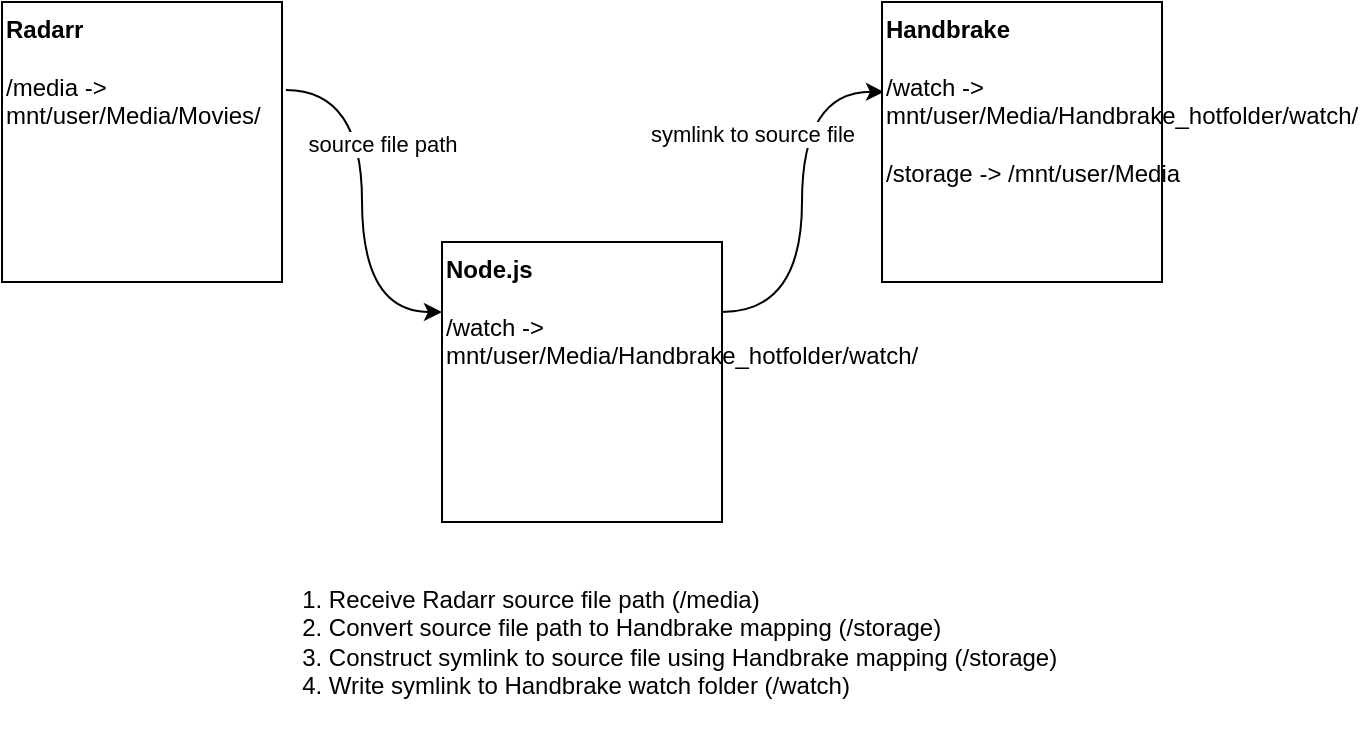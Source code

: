 <mxfile version="20.2.8" type="github">
  <diagram id="kZtPU7Hmq_8cMO_7oV8p" name="Page-1">
    <mxGraphModel dx="899" dy="589" grid="1" gridSize="10" guides="1" tooltips="1" connect="1" arrows="1" fold="1" page="1" pageScale="1" pageWidth="850" pageHeight="1100" math="0" shadow="0">
      <root>
        <mxCell id="0" />
        <mxCell id="1" parent="0" />
        <mxCell id="UAZxKlSuEchCdSORoiPl-10" style="edgeStyle=orthogonalEdgeStyle;curved=1;rounded=0;orthogonalLoop=1;jettySize=auto;html=1;exitX=1;exitY=0.25;exitDx=0;exitDy=0;entryX=0.007;entryY=0.321;entryDx=0;entryDy=0;entryPerimeter=0;" edge="1" parent="1" source="UAZxKlSuEchCdSORoiPl-1" target="UAZxKlSuEchCdSORoiPl-2">
          <mxGeometry relative="1" as="geometry" />
        </mxCell>
        <mxCell id="UAZxKlSuEchCdSORoiPl-11" value="symlink to source file" style="edgeLabel;html=1;align=center;verticalAlign=middle;resizable=0;points=[];" vertex="1" connectable="0" parent="UAZxKlSuEchCdSORoiPl-10">
          <mxGeometry x="0.356" y="-6" relative="1" as="geometry">
            <mxPoint x="-31" as="offset" />
          </mxGeometry>
        </mxCell>
        <mxCell id="UAZxKlSuEchCdSORoiPl-1" value="&lt;div&gt;&lt;b&gt;Node.js&lt;/b&gt;&lt;/div&gt;&lt;div&gt;&lt;b&gt;&lt;br&gt;&lt;/b&gt;&lt;/div&gt;&lt;div&gt;&lt;span style=&quot;height: 152px;&quot; class=&quot;docker_readmore readmore-js-section readmore-js-expanded&quot;&gt;/watch -&amp;gt; mnt/user/Media/Handbrake_hotfolder/watch/&lt;/span&gt;&lt;b&gt;&lt;/b&gt;&lt;/div&gt;" style="whiteSpace=wrap;html=1;aspect=fixed;align=left;verticalAlign=top;" vertex="1" parent="1">
          <mxGeometry x="410" y="340" width="140" height="140" as="geometry" />
        </mxCell>
        <mxCell id="UAZxKlSuEchCdSORoiPl-2" value="&lt;div&gt;&lt;b&gt;Handbrake&lt;br&gt;&lt;/b&gt;&lt;/div&gt;&lt;div&gt;&lt;b&gt;&lt;br&gt;&lt;/b&gt;&lt;/div&gt;&lt;div&gt;&lt;span style=&quot;height: 152px;&quot; class=&quot;docker_readmore readmore-js-section readmore-js-expanded&quot;&gt;/watch -&amp;gt; mnt/user/Media/Handbrake_hotfolder/watch/&lt;/span&gt;&lt;/div&gt;&lt;div&gt;&lt;span style=&quot;height: 152px;&quot; class=&quot;docker_readmore readmore-js-section readmore-js-expanded&quot;&gt;&lt;br&gt;&lt;/span&gt;&lt;/div&gt;&lt;div&gt;&lt;span style=&quot;height: 152px;&quot; class=&quot;docker_readmore readmore-js-section readmore-js-expanded&quot;&gt;/storage -&amp;gt; /mnt/user/Media&lt;/span&gt;&lt;span style=&quot;height: 152px;&quot; class=&quot;docker_readmore readmore-js-section readmore-js-expanded&quot;&gt;&lt;/span&gt;&lt;/div&gt;" style="whiteSpace=wrap;html=1;aspect=fixed;align=left;verticalAlign=top;" vertex="1" parent="1">
          <mxGeometry x="630" y="220" width="140" height="140" as="geometry" />
        </mxCell>
        <mxCell id="UAZxKlSuEchCdSORoiPl-5" style="edgeStyle=orthogonalEdgeStyle;curved=1;rounded=0;orthogonalLoop=1;jettySize=auto;html=1;entryX=0;entryY=0.25;entryDx=0;entryDy=0;exitX=1.014;exitY=0.314;exitDx=0;exitDy=0;exitPerimeter=0;" edge="1" parent="1" source="UAZxKlSuEchCdSORoiPl-4" target="UAZxKlSuEchCdSORoiPl-1">
          <mxGeometry relative="1" as="geometry" />
        </mxCell>
        <mxCell id="UAZxKlSuEchCdSORoiPl-9" value="source file path" style="edgeLabel;html=1;align=center;verticalAlign=middle;resizable=0;points=[];" vertex="1" connectable="0" parent="UAZxKlSuEchCdSORoiPl-5">
          <mxGeometry x="-0.488" y="9" relative="1" as="geometry">
            <mxPoint x="1" y="16" as="offset" />
          </mxGeometry>
        </mxCell>
        <mxCell id="UAZxKlSuEchCdSORoiPl-4" value="&lt;div&gt;&lt;b&gt;Radarr&lt;br&gt;&lt;/b&gt;&lt;/div&gt;&lt;div&gt;&lt;b&gt;&lt;br&gt;&lt;/b&gt;&lt;/div&gt;&lt;div&gt;&lt;span style=&quot;height: 190px;&quot; class=&quot;docker_readmore readmore-js-section readmore-js-expanded&quot;&gt;/media -&amp;gt; mnt/user/Media/Movies/&lt;/span&gt;&lt;/div&gt;" style="whiteSpace=wrap;html=1;aspect=fixed;align=left;verticalAlign=top;" vertex="1" parent="1">
          <mxGeometry x="190" y="220" width="140" height="140" as="geometry" />
        </mxCell>
        <mxCell id="UAZxKlSuEchCdSORoiPl-8" value="&lt;div align=&quot;left&quot;&gt;&lt;ol&gt;&lt;li&gt;Receive Radarr source file path (/media)&lt;br&gt;&lt;/li&gt;&lt;li&gt;&lt;div&gt;Convert source file path to Handbrake mapping (/storage)&lt;/div&gt;&lt;/li&gt;&lt;li&gt;Construct symlink to source file using Handbrake mapping (/storage)&lt;br&gt;&lt;/li&gt;&lt;li&gt;Write symlink to Handbrake watch folder (/watch)&lt;br&gt;&lt;/li&gt;&lt;/ol&gt;&lt;/div&gt;" style="text;html=1;align=center;verticalAlign=middle;resizable=0;points=[];autosize=1;strokeColor=none;fillColor=none;" vertex="1" parent="1">
          <mxGeometry x="300" y="490" width="430" height="100" as="geometry" />
        </mxCell>
      </root>
    </mxGraphModel>
  </diagram>
</mxfile>
